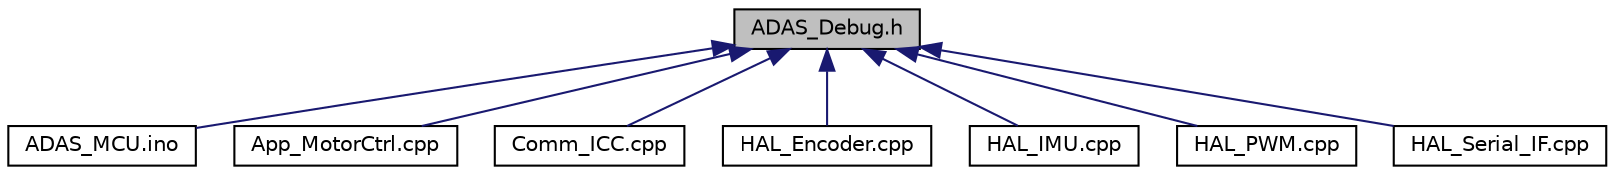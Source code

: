 digraph "ADAS_Debug.h"
{
 // INTERACTIVE_SVG=YES
 // LATEX_PDF_SIZE
  bgcolor="transparent";
  edge [fontname="Helvetica",fontsize="10",labelfontname="Helvetica",labelfontsize="10"];
  node [fontname="Helvetica",fontsize="10",shape=record];
  Node2 [label="ADAS_Debug.h",height=0.2,width=0.4,color="black", fillcolor="grey75", style="filled", fontcolor="black",tooltip=" "];
  Node2 -> Node3 [dir="back",color="midnightblue",fontsize="10",style="solid",fontname="Helvetica"];
  Node3 [label="ADAS_MCU.ino",height=0.2,width=0.4,color="black",URL="$_a_d_a_s___m_c_u_8ino.html",tooltip="Main file for the NavU of the ADAS project."];
  Node2 -> Node4 [dir="back",color="midnightblue",fontsize="10",style="solid",fontname="Helvetica"];
  Node4 [label="App_MotorCtrl.cpp",height=0.2,width=0.4,color="black",URL="$_app___motor_ctrl_8cpp.html",tooltip="Application file for environmental data."];
  Node2 -> Node5 [dir="back",color="midnightblue",fontsize="10",style="solid",fontname="Helvetica"];
  Node5 [label="Comm_ICC.cpp",height=0.2,width=0.4,color="black",URL="$_comm___i_c_c_8cpp.html",tooltip=" "];
  Node2 -> Node6 [dir="back",color="midnightblue",fontsize="10",style="solid",fontname="Helvetica"];
  Node6 [label="HAL_Encoder.cpp",height=0.2,width=0.4,color="black",URL="$_h_a_l___encoder_8cpp.html",tooltip=" "];
  Node2 -> Node7 [dir="back",color="midnightblue",fontsize="10",style="solid",fontname="Helvetica"];
  Node7 [label="HAL_IMU.cpp",height=0.2,width=0.4,color="black",URL="$_h_a_l___i_m_u_8cpp.html",tooltip="Application file for IMU."];
  Node2 -> Node8 [dir="back",color="midnightblue",fontsize="10",style="solid",fontname="Helvetica"];
  Node8 [label="HAL_PWM.cpp",height=0.2,width=0.4,color="black",URL="$_h_a_l___p_w_m_8cpp.html",tooltip=" "];
  Node2 -> Node9 [dir="back",color="midnightblue",fontsize="10",style="solid",fontname="Helvetica"];
  Node9 [label="HAL_Serial_IF.cpp",height=0.2,width=0.4,color="black",URL="$_h_a_l___serial___i_f_8cpp.html",tooltip=" "];
}
